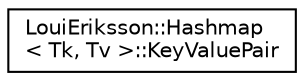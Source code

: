 digraph "Graphical Class Hierarchy"
{
 // LATEX_PDF_SIZE
  edge [fontname="Helvetica",fontsize="10",labelfontname="Helvetica",labelfontsize="10"];
  node [fontname="Helvetica",fontsize="10",shape=record];
  rankdir="LR";
  Node0 [label="LouiEriksson::Hashmap\l\< Tk, Tv \>::KeyValuePair",height=0.2,width=0.4,color="black", fillcolor="white", style="filled",URL="$struct_loui_eriksson_1_1_hashmap_1_1_key_value_pair.html",tooltip=" "];
}
